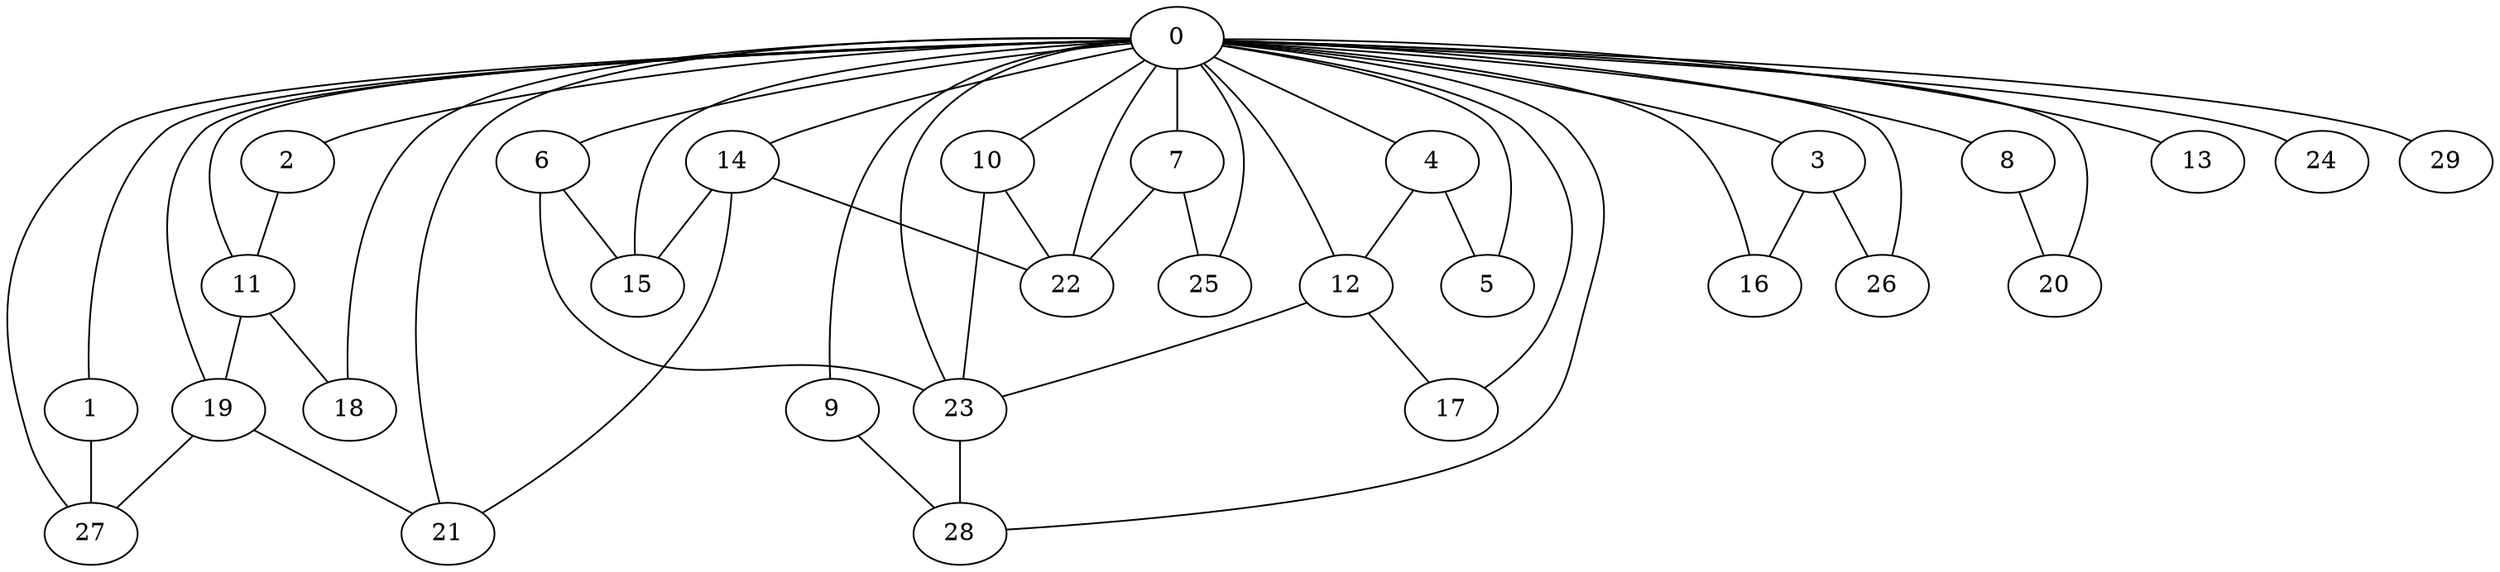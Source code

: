 
graph graphname {
    0 -- 1
0 -- 2
0 -- 3
0 -- 4
0 -- 5
0 -- 6
0 -- 7
0 -- 8
0 -- 9
0 -- 10
0 -- 11
0 -- 12
0 -- 13
0 -- 14
0 -- 15
0 -- 16
0 -- 17
0 -- 18
0 -- 19
0 -- 20
0 -- 21
0 -- 22
0 -- 23
0 -- 24
0 -- 25
0 -- 26
0 -- 27
0 -- 28
0 -- 29
1 -- 27
2 -- 11
3 -- 16
3 -- 26
4 -- 12
4 -- 5
6 -- 15
6 -- 23
7 -- 25
7 -- 22
8 -- 20
9 -- 28
10 -- 22
10 -- 23
11 -- 19
11 -- 18
12 -- 17
12 -- 23
14 -- 22
14 -- 15
14 -- 21
19 -- 21
19 -- 27
23 -- 28

}
